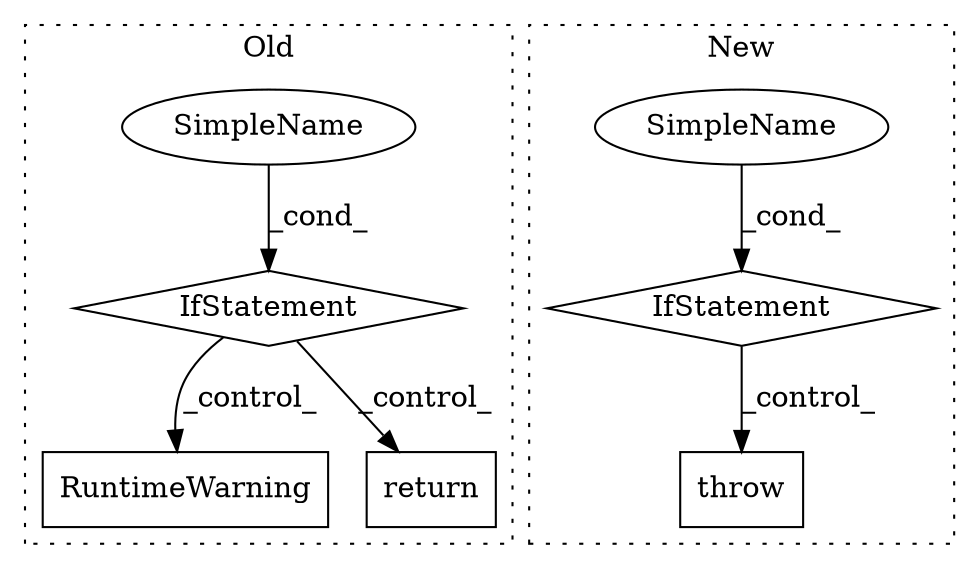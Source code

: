 digraph G {
subgraph cluster0 {
1 [label="RuntimeWarning" a="32" s="3293,3475" l="15,1" shape="box"];
5 [label="IfStatement" a="25" s="2405,2480" l="4,2" shape="diamond"];
6 [label="SimpleName" a="42" s="" l="" shape="ellipse"];
7 [label="return" a="41" s="2528" l="7" shape="box"];
label = "Old";
style="dotted";
}
subgraph cluster1 {
2 [label="throw" a="53" s="3187" l="6" shape="box"];
3 [label="IfStatement" a="25" s="3009,3037" l="4,2" shape="diamond"];
4 [label="SimpleName" a="42" s="" l="" shape="ellipse"];
label = "New";
style="dotted";
}
3 -> 2 [label="_control_"];
4 -> 3 [label="_cond_"];
5 -> 7 [label="_control_"];
5 -> 1 [label="_control_"];
6 -> 5 [label="_cond_"];
}